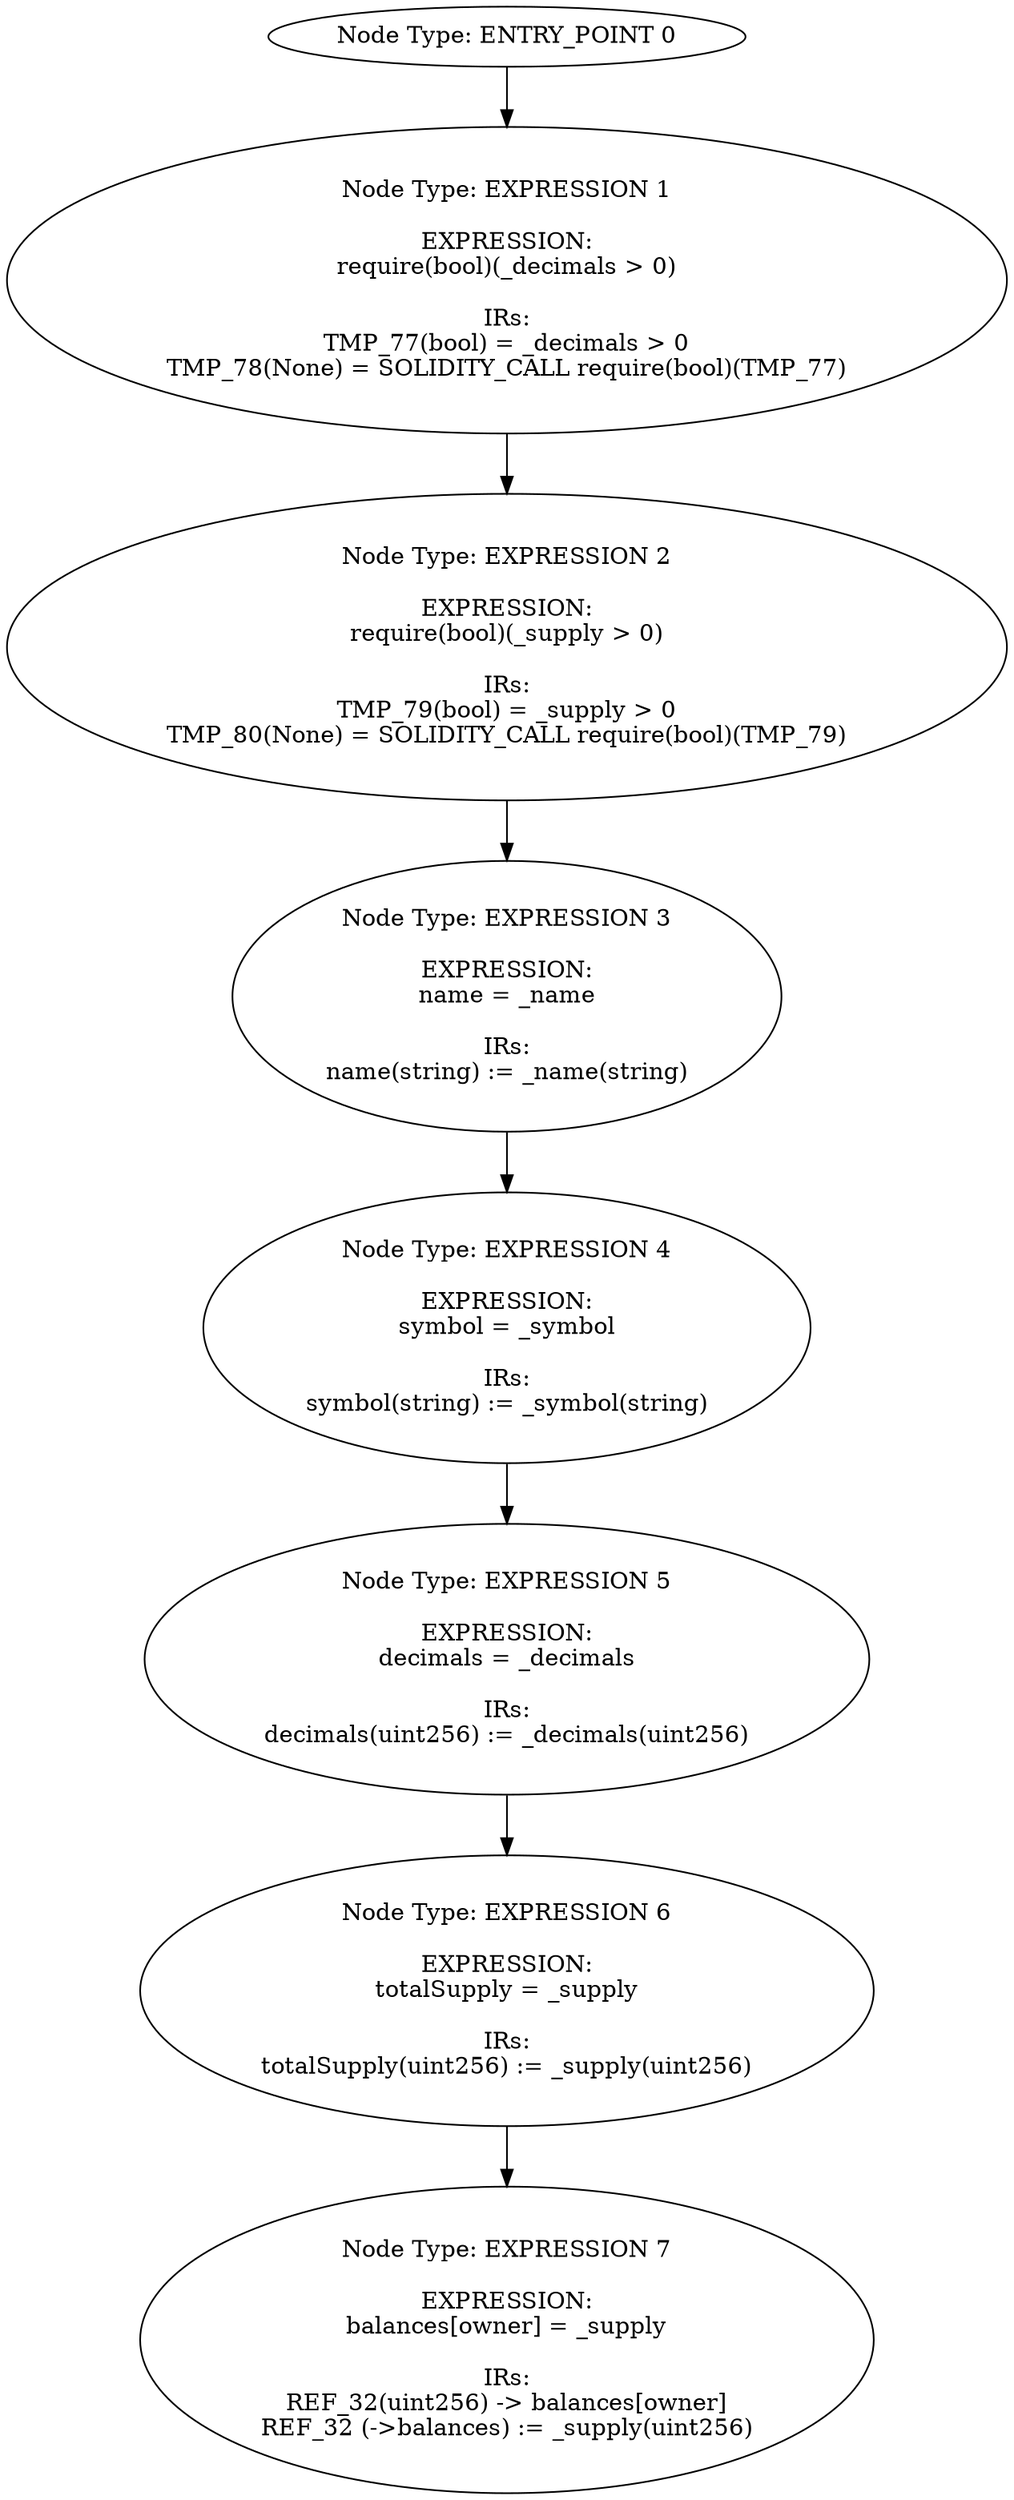 digraph{
0[label="Node Type: ENTRY_POINT 0
"];
0->1;
1[label="Node Type: EXPRESSION 1

EXPRESSION:
require(bool)(_decimals > 0)

IRs:
TMP_77(bool) = _decimals > 0
TMP_78(None) = SOLIDITY_CALL require(bool)(TMP_77)"];
1->2;
2[label="Node Type: EXPRESSION 2

EXPRESSION:
require(bool)(_supply > 0)

IRs:
TMP_79(bool) = _supply > 0
TMP_80(None) = SOLIDITY_CALL require(bool)(TMP_79)"];
2->3;
3[label="Node Type: EXPRESSION 3

EXPRESSION:
name = _name

IRs:
name(string) := _name(string)"];
3->4;
4[label="Node Type: EXPRESSION 4

EXPRESSION:
symbol = _symbol

IRs:
symbol(string) := _symbol(string)"];
4->5;
5[label="Node Type: EXPRESSION 5

EXPRESSION:
decimals = _decimals

IRs:
decimals(uint256) := _decimals(uint256)"];
5->6;
6[label="Node Type: EXPRESSION 6

EXPRESSION:
totalSupply = _supply

IRs:
totalSupply(uint256) := _supply(uint256)"];
6->7;
7[label="Node Type: EXPRESSION 7

EXPRESSION:
balances[owner] = _supply

IRs:
REF_32(uint256) -> balances[owner]
REF_32 (->balances) := _supply(uint256)"];
}
